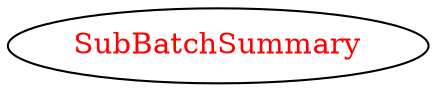 digraph dependencyGraph {
 concentrate=true;
 ranksep="2.0";
 rankdir="LR"; 
 splines="ortho";
"SubBatchSummary" [fontcolor="red"];
}